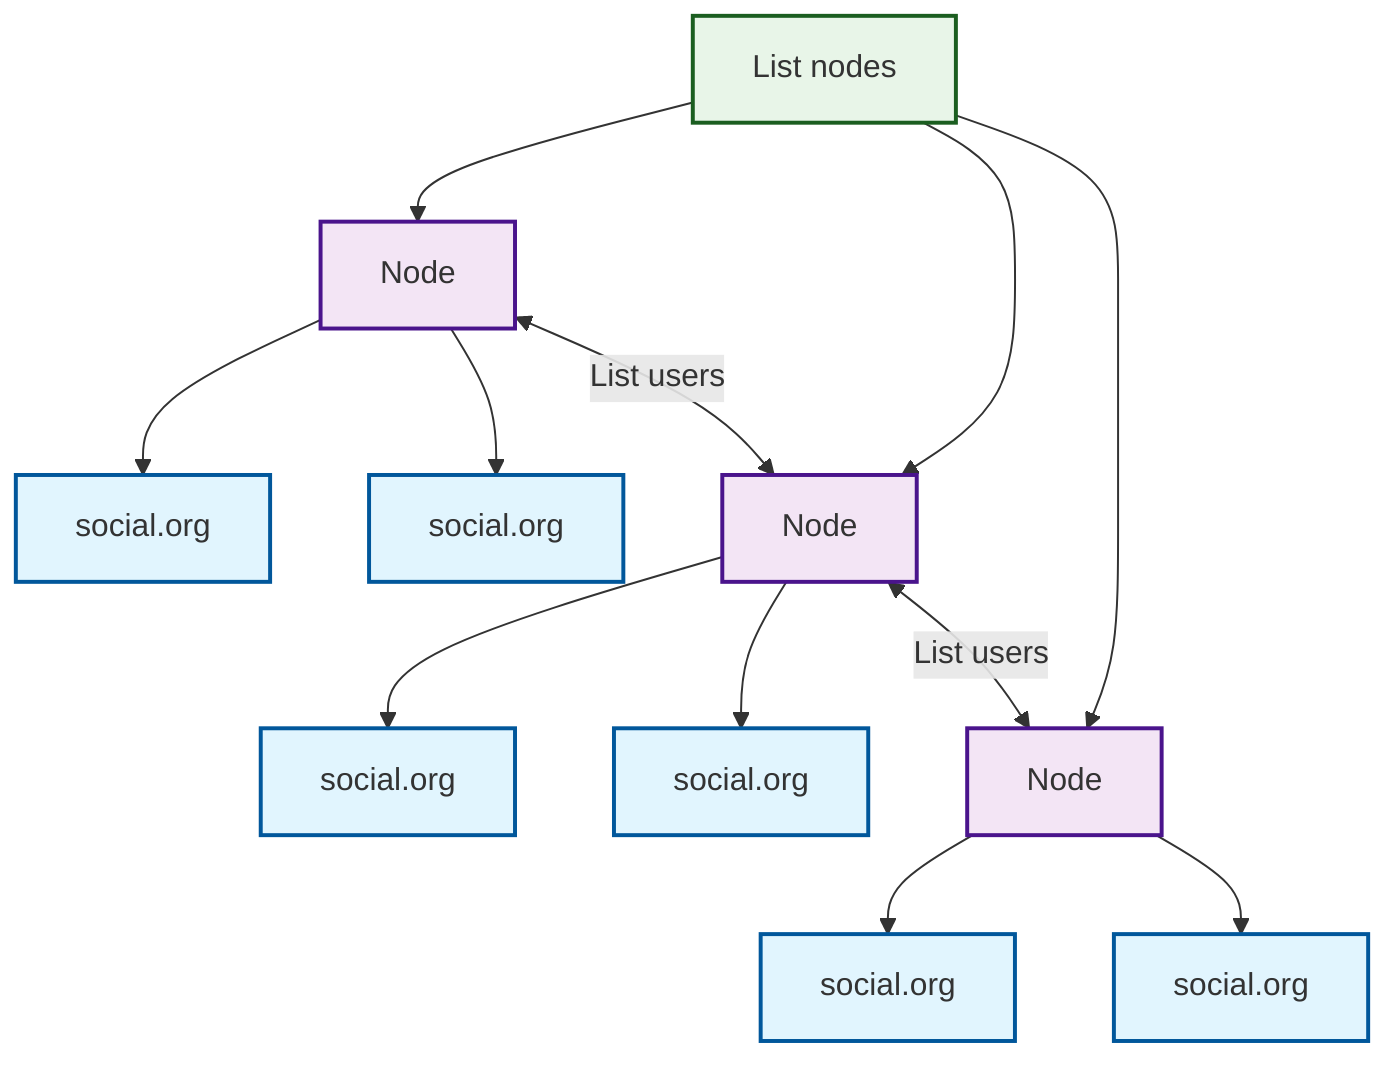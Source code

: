 graph TD
    List[List nodes]
    Node1[Node]
    Node2[Node]
    Node3[Node]
    
    %% Cuadros social.org para cada nodo
    Social1_1[social.org]
    Social1_2[social.org]
    Social2_1[social.org]
    Social2_2[social.org]
    Social3_1[social.org]
    Social3_2[social.org]
    
    %% Conexiones padre-hijo
    List --> Node1
    List --> Node2
    List --> Node3
    
    %% Conexiones de cada nodo a sus cuadros social.org
    Node1 --> Social1_1
    Node1 --> Social1_2
    Node2 --> Social2_1
    Node2 --> Social2_2
    Node3 --> Social3_1
    Node3 --> Social3_2
    
    %% Conexiones entre nodos (bidireccionales)
    Node1 <-->|List users| Node2
    Node2 <-->|List users| Node3
    
    %% Estilos de colores
    classDef socialStyle fill:#e1f5fe,stroke:#01579b,stroke-width:2px
    classDef nodeStyle fill:#f3e5f5,stroke:#4a148c,stroke-width:2px
    classDef listStyle fill:#e8f5e8,stroke:#1b5e20,stroke-width:2px
    
    %% Aplicar estilos
    class Social1_1,Social1_2,Social2_1,Social2_2,Social3_1,Social3_2 socialStyle
    class Node1,Node2,Node3 nodeStyle
    class List listStyle